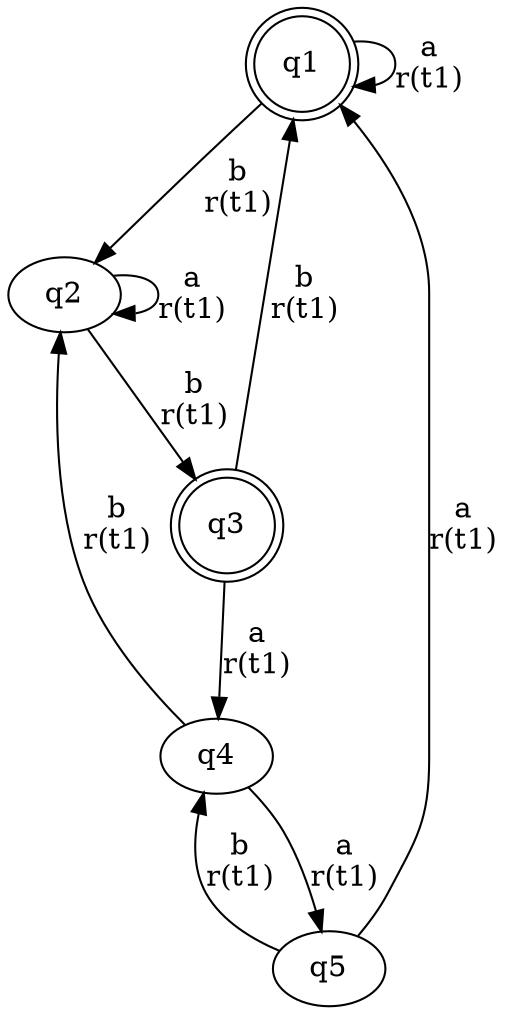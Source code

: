 digraph "tests_1/test6/solution300/solution" {
	q1[label=q1 shape=doublecircle]
	q2[label=q2]
	q3[label=q3 shape=doublecircle]
	q4[label=q4]
	q5[label=q5]
	q1 -> q1[label="a\nr(t1)\n"]
	q1 -> q2[label="b\nr(t1)\n"]
	q2 -> q3[label="b\nr(t1)\n"]
	q3 -> q1[label="b\nr(t1)\n"]
	q3 -> q4[label="a\nr(t1)\n"]
	q4 -> q2[label="b\nr(t1)\n"]
	q4 -> q5[label="a\nr(t1)\n"]
	q5 -> q4[label="b\nr(t1)\n"]
	q5 -> q1[label="a\nr(t1)\n"]
	q2 -> q2[label="a\nr(t1)\n"]
}
